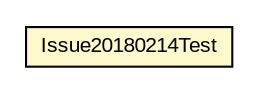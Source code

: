 #!/usr/local/bin/dot
#
# Class diagram 
# Generated by UMLGraph version 5.1 (http://www.umlgraph.org/)
#

digraph G {
	edge [fontname="arial",fontsize=10,labelfontname="arial",labelfontsize=10];
	node [fontname="arial",fontsize=10,shape=plaintext];
	nodesep=0.25;
	ranksep=0.5;
	// com.helger.schematron.supplementary.Issue20180214Test
	c1792 [label=<<table title="com.helger.schematron.supplementary.Issue20180214Test" border="0" cellborder="1" cellspacing="0" cellpadding="2" port="p" bgcolor="lemonChiffon" href="./Issue20180214Test.html">
		<tr><td><table border="0" cellspacing="0" cellpadding="1">
<tr><td align="center" balign="center"> Issue20180214Test </td></tr>
		</table></td></tr>
		</table>>, fontname="arial", fontcolor="black", fontsize=10.0];
}

